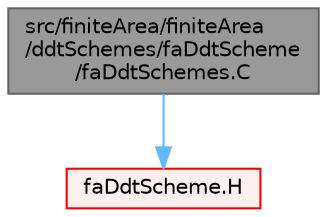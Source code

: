 digraph "src/finiteArea/finiteArea/ddtSchemes/faDdtScheme/faDdtSchemes.C"
{
 // LATEX_PDF_SIZE
  bgcolor="transparent";
  edge [fontname=Helvetica,fontsize=10,labelfontname=Helvetica,labelfontsize=10];
  node [fontname=Helvetica,fontsize=10,shape=box,height=0.2,width=0.4];
  Node1 [id="Node000001",label="src/finiteArea/finiteArea\l/ddtSchemes/faDdtScheme\l/faDdtSchemes.C",height=0.2,width=0.4,color="gray40", fillcolor="grey60", style="filled", fontcolor="black",tooltip=" "];
  Node1 -> Node2 [id="edge1_Node000001_Node000002",color="steelblue1",style="solid",tooltip=" "];
  Node2 [id="Node000002",label="faDdtScheme.H",height=0.2,width=0.4,color="red", fillcolor="#FFF0F0", style="filled",URL="$faDdtScheme_8H.html",tooltip=" "];
}
